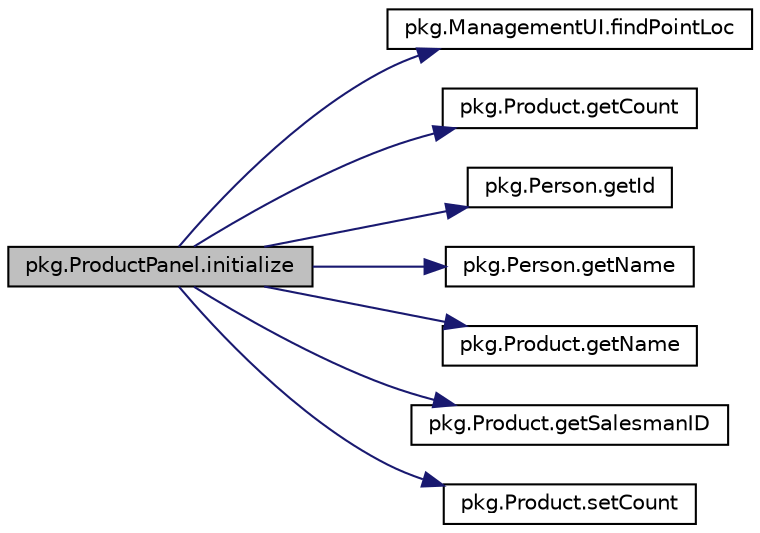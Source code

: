 digraph "pkg.ProductPanel.initialize"
{
  edge [fontname="Helvetica",fontsize="10",labelfontname="Helvetica",labelfontsize="10"];
  node [fontname="Helvetica",fontsize="10",shape=record];
  rankdir="LR";
  Node1 [label="pkg.ProductPanel.initialize",height=0.2,width=0.4,color="black", fillcolor="grey75", style="filled", fontcolor="black"];
  Node1 -> Node2 [color="midnightblue",fontsize="10",style="solid"];
  Node2 [label="pkg.ManagementUI.findPointLoc",height=0.2,width=0.4,color="black", fillcolor="white", style="filled",URL="$classpkg_1_1_management_u_i.html#a23fb9a0d7bae4106d1f604b6035de259"];
  Node1 -> Node3 [color="midnightblue",fontsize="10",style="solid"];
  Node3 [label="pkg.Product.getCount",height=0.2,width=0.4,color="black", fillcolor="white", style="filled",URL="$classpkg_1_1_product.html#ab7dd82a1b245dba43a64cd232f3665f6"];
  Node1 -> Node4 [color="midnightblue",fontsize="10",style="solid"];
  Node4 [label="pkg.Person.getId",height=0.2,width=0.4,color="black", fillcolor="white", style="filled",URL="$classpkg_1_1_person.html#a2da9408fa69eac5cd12efdbdf93b82ed"];
  Node1 -> Node5 [color="midnightblue",fontsize="10",style="solid"];
  Node5 [label="pkg.Person.getName",height=0.2,width=0.4,color="black", fillcolor="white", style="filled",URL="$classpkg_1_1_person.html#ab524891b4990ebc4792ee2b8ad7748df"];
  Node1 -> Node6 [color="midnightblue",fontsize="10",style="solid"];
  Node6 [label="pkg.Product.getName",height=0.2,width=0.4,color="black", fillcolor="white", style="filled",URL="$classpkg_1_1_product.html#a33ff6f7a51fc667ad2d2cc670424908c"];
  Node1 -> Node7 [color="midnightblue",fontsize="10",style="solid"];
  Node7 [label="pkg.Product.getSalesmanID",height=0.2,width=0.4,color="black", fillcolor="white", style="filled",URL="$classpkg_1_1_product.html#a5f82183f3895907190290282addf4b93"];
  Node1 -> Node8 [color="midnightblue",fontsize="10",style="solid"];
  Node8 [label="pkg.Product.setCount",height=0.2,width=0.4,color="black", fillcolor="white", style="filled",URL="$classpkg_1_1_product.html#acb0a299e85f03854235433410489ab66"];
}
